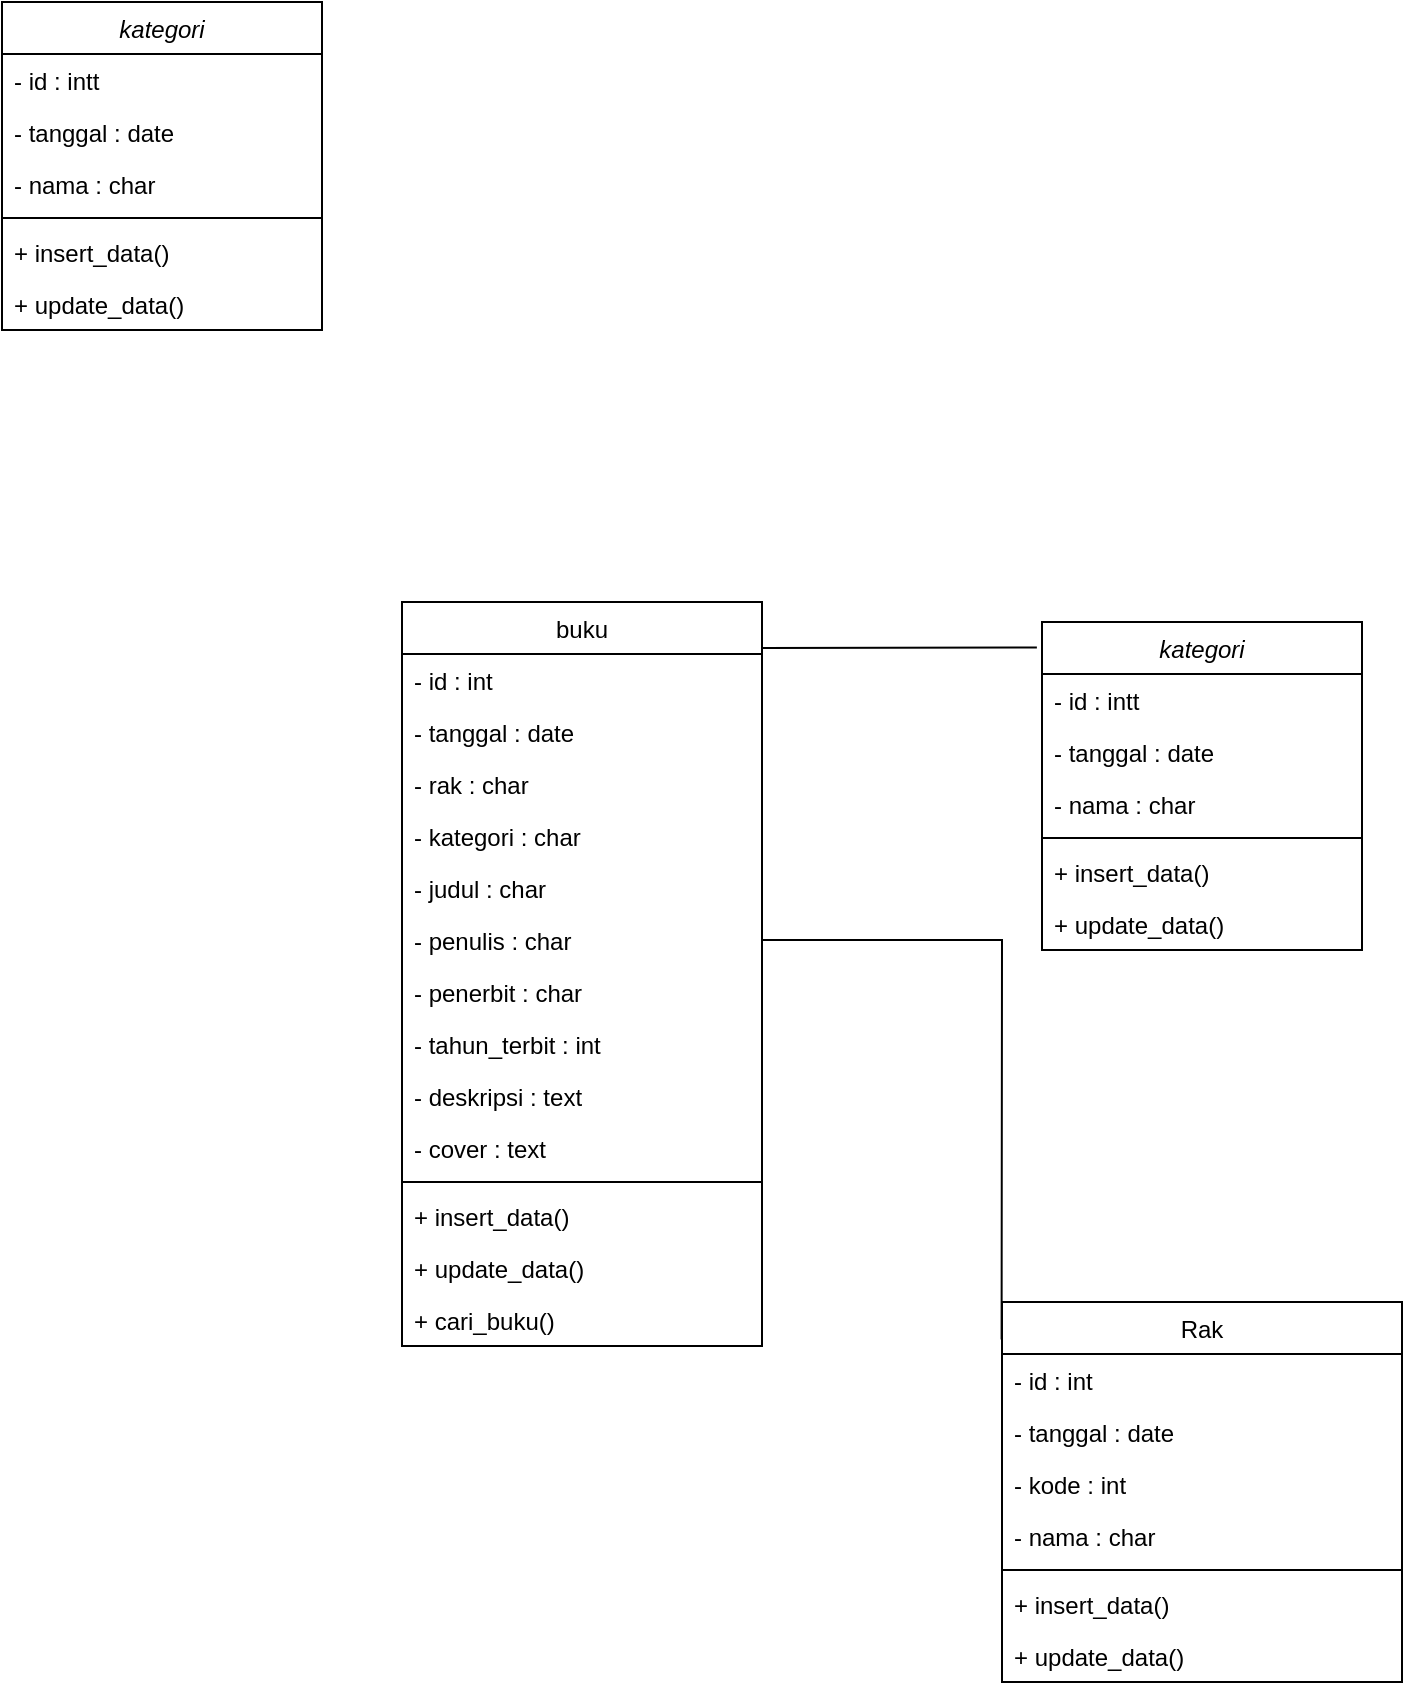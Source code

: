 <mxfile version="22.0.8" type="github">
  <diagram name="Page-1" id="0VVOMEM1T1K_ugmmE8vL">
    <mxGraphModel dx="1173" dy="628" grid="1" gridSize="10" guides="1" tooltips="1" connect="1" arrows="1" fold="1" page="1" pageScale="1" pageWidth="827" pageHeight="1169" math="0" shadow="0">
      <root>
        <mxCell id="0" />
        <mxCell id="1" parent="0" />
        <mxCell id="6IXetpcxBBGuR1QSVrr6-1" value="kategori" style="swimlane;fontStyle=2;align=center;verticalAlign=top;childLayout=stackLayout;horizontal=1;startSize=26;horizontalStack=0;resizeParent=1;resizeLast=0;collapsible=1;marginBottom=0;rounded=0;shadow=0;strokeWidth=1;" vertex="1" parent="1">
          <mxGeometry x="590" y="330" width="160" height="164" as="geometry">
            <mxRectangle x="230" y="140" width="160" height="26" as="alternateBounds" />
          </mxGeometry>
        </mxCell>
        <mxCell id="6IXetpcxBBGuR1QSVrr6-2" value="- id : intt" style="text;align=left;verticalAlign=top;spacingLeft=4;spacingRight=4;overflow=hidden;rotatable=0;points=[[0,0.5],[1,0.5]];portConstraint=eastwest;" vertex="1" parent="6IXetpcxBBGuR1QSVrr6-1">
          <mxGeometry y="26" width="160" height="26" as="geometry" />
        </mxCell>
        <mxCell id="6IXetpcxBBGuR1QSVrr6-3" value="- tanggal : date" style="text;align=left;verticalAlign=top;spacingLeft=4;spacingRight=4;overflow=hidden;rotatable=0;points=[[0,0.5],[1,0.5]];portConstraint=eastwest;rounded=0;shadow=0;html=0;" vertex="1" parent="6IXetpcxBBGuR1QSVrr6-1">
          <mxGeometry y="52" width="160" height="26" as="geometry" />
        </mxCell>
        <mxCell id="6IXetpcxBBGuR1QSVrr6-4" value="- nama : char&#xa;" style="text;align=left;verticalAlign=top;spacingLeft=4;spacingRight=4;overflow=hidden;rotatable=0;points=[[0,0.5],[1,0.5]];portConstraint=eastwest;rounded=0;shadow=0;html=0;" vertex="1" parent="6IXetpcxBBGuR1QSVrr6-1">
          <mxGeometry y="78" width="160" height="26" as="geometry" />
        </mxCell>
        <mxCell id="6IXetpcxBBGuR1QSVrr6-5" value="" style="line;html=1;strokeWidth=1;align=left;verticalAlign=middle;spacingTop=-1;spacingLeft=3;spacingRight=3;rotatable=0;labelPosition=right;points=[];portConstraint=eastwest;" vertex="1" parent="6IXetpcxBBGuR1QSVrr6-1">
          <mxGeometry y="104" width="160" height="8" as="geometry" />
        </mxCell>
        <mxCell id="6IXetpcxBBGuR1QSVrr6-6" value="+ insert_data()&#xa;" style="text;align=left;verticalAlign=top;spacingLeft=4;spacingRight=4;overflow=hidden;rotatable=0;points=[[0,0.5],[1,0.5]];portConstraint=eastwest;" vertex="1" parent="6IXetpcxBBGuR1QSVrr6-1">
          <mxGeometry y="112" width="160" height="26" as="geometry" />
        </mxCell>
        <mxCell id="6IXetpcxBBGuR1QSVrr6-32" value="+ update_data()&#xa;" style="text;align=left;verticalAlign=top;spacingLeft=4;spacingRight=4;overflow=hidden;rotatable=0;points=[[0,0.5],[1,0.5]];portConstraint=eastwest;" vertex="1" parent="6IXetpcxBBGuR1QSVrr6-1">
          <mxGeometry y="138" width="160" height="26" as="geometry" />
        </mxCell>
        <mxCell id="6IXetpcxBBGuR1QSVrr6-7" value="Rak" style="swimlane;fontStyle=0;align=center;verticalAlign=top;childLayout=stackLayout;horizontal=1;startSize=26;horizontalStack=0;resizeParent=1;resizeLast=0;collapsible=1;marginBottom=0;rounded=0;shadow=0;strokeWidth=1;" vertex="1" parent="1">
          <mxGeometry x="570" y="670" width="200" height="190" as="geometry">
            <mxRectangle x="130" y="380" width="160" height="26" as="alternateBounds" />
          </mxGeometry>
        </mxCell>
        <mxCell id="6IXetpcxBBGuR1QSVrr6-8" value="- id : int" style="text;align=left;verticalAlign=top;spacingLeft=4;spacingRight=4;overflow=hidden;rotatable=0;points=[[0,0.5],[1,0.5]];portConstraint=eastwest;" vertex="1" parent="6IXetpcxBBGuR1QSVrr6-7">
          <mxGeometry y="26" width="200" height="26" as="geometry" />
        </mxCell>
        <mxCell id="6IXetpcxBBGuR1QSVrr6-9" value="- tanggal : date" style="text;align=left;verticalAlign=top;spacingLeft=4;spacingRight=4;overflow=hidden;rotatable=0;points=[[0,0.5],[1,0.5]];portConstraint=eastwest;rounded=0;shadow=0;html=0;" vertex="1" parent="6IXetpcxBBGuR1QSVrr6-7">
          <mxGeometry y="52" width="200" height="26" as="geometry" />
        </mxCell>
        <mxCell id="6IXetpcxBBGuR1QSVrr6-10" value="- kode : int" style="text;align=left;verticalAlign=top;spacingLeft=4;spacingRight=4;overflow=hidden;rotatable=0;points=[[0,0.5],[1,0.5]];portConstraint=eastwest;rounded=0;shadow=0;html=0;" vertex="1" parent="6IXetpcxBBGuR1QSVrr6-7">
          <mxGeometry y="78" width="200" height="26" as="geometry" />
        </mxCell>
        <mxCell id="6IXetpcxBBGuR1QSVrr6-33" value="- nama : char" style="text;align=left;verticalAlign=top;spacingLeft=4;spacingRight=4;overflow=hidden;rotatable=0;points=[[0,0.5],[1,0.5]];portConstraint=eastwest;rounded=0;shadow=0;html=0;" vertex="1" parent="6IXetpcxBBGuR1QSVrr6-7">
          <mxGeometry y="104" width="200" height="26" as="geometry" />
        </mxCell>
        <mxCell id="6IXetpcxBBGuR1QSVrr6-11" value="" style="line;html=1;strokeWidth=1;align=left;verticalAlign=middle;spacingTop=-1;spacingLeft=3;spacingRight=3;rotatable=0;labelPosition=right;points=[];portConstraint=eastwest;" vertex="1" parent="6IXetpcxBBGuR1QSVrr6-7">
          <mxGeometry y="130" width="200" height="8" as="geometry" />
        </mxCell>
        <mxCell id="6IXetpcxBBGuR1QSVrr6-12" value="+ insert_data()&#xa;" style="text;align=left;verticalAlign=top;spacingLeft=4;spacingRight=4;overflow=hidden;rotatable=0;points=[[0,0.5],[1,0.5]];portConstraint=eastwest;fontStyle=0;strokeWidth=0;" vertex="1" parent="6IXetpcxBBGuR1QSVrr6-7">
          <mxGeometry y="138" width="200" height="26" as="geometry" />
        </mxCell>
        <mxCell id="6IXetpcxBBGuR1QSVrr6-34" value="+ update_data()" style="text;align=left;verticalAlign=top;spacingLeft=4;spacingRight=4;overflow=hidden;rotatable=0;points=[[0,0.5],[1,0.5]];portConstraint=eastwest;fontStyle=0;strokeWidth=0;" vertex="1" parent="6IXetpcxBBGuR1QSVrr6-7">
          <mxGeometry y="164" width="200" height="26" as="geometry" />
        </mxCell>
        <mxCell id="6IXetpcxBBGuR1QSVrr6-14" value="buku" style="swimlane;fontStyle=0;align=center;verticalAlign=top;childLayout=stackLayout;horizontal=1;startSize=26;horizontalStack=0;resizeParent=1;resizeLast=0;collapsible=1;marginBottom=0;rounded=0;shadow=0;strokeWidth=1;" vertex="1" parent="1">
          <mxGeometry x="270" y="320" width="180" height="372" as="geometry">
            <mxRectangle x="550" y="140" width="160" height="26" as="alternateBounds" />
          </mxGeometry>
        </mxCell>
        <mxCell id="6IXetpcxBBGuR1QSVrr6-15" value="- id : int&#xa;" style="text;align=left;verticalAlign=top;spacingLeft=4;spacingRight=4;overflow=hidden;rotatable=0;points=[[0,0.5],[1,0.5]];portConstraint=eastwest;" vertex="1" parent="6IXetpcxBBGuR1QSVrr6-14">
          <mxGeometry y="26" width="180" height="26" as="geometry" />
        </mxCell>
        <mxCell id="6IXetpcxBBGuR1QSVrr6-16" value="- tanggal : date&#xa;" style="text;align=left;verticalAlign=top;spacingLeft=4;spacingRight=4;overflow=hidden;rotatable=0;points=[[0,0.5],[1,0.5]];portConstraint=eastwest;" vertex="1" parent="6IXetpcxBBGuR1QSVrr6-14">
          <mxGeometry y="52" width="180" height="26" as="geometry" />
        </mxCell>
        <mxCell id="6IXetpcxBBGuR1QSVrr6-17" value="- rak : char" style="text;align=left;verticalAlign=top;spacingLeft=4;spacingRight=4;overflow=hidden;rotatable=0;points=[[0,0.5],[1,0.5]];portConstraint=eastwest;" vertex="1" parent="6IXetpcxBBGuR1QSVrr6-14">
          <mxGeometry y="78" width="180" height="26" as="geometry" />
        </mxCell>
        <mxCell id="6IXetpcxBBGuR1QSVrr6-18" value="- kategori : char&#xa;" style="text;align=left;verticalAlign=top;spacingLeft=4;spacingRight=4;overflow=hidden;rotatable=0;points=[[0,0.5],[1,0.5]];portConstraint=eastwest;rounded=0;shadow=0;html=0;" vertex="1" parent="6IXetpcxBBGuR1QSVrr6-14">
          <mxGeometry y="104" width="180" height="26" as="geometry" />
        </mxCell>
        <mxCell id="6IXetpcxBBGuR1QSVrr6-19" value="- judul : char" style="text;align=left;verticalAlign=top;spacingLeft=4;spacingRight=4;overflow=hidden;rotatable=0;points=[[0,0.5],[1,0.5]];portConstraint=eastwest;rounded=0;shadow=0;html=0;" vertex="1" parent="6IXetpcxBBGuR1QSVrr6-14">
          <mxGeometry y="130" width="180" height="26" as="geometry" />
        </mxCell>
        <mxCell id="6IXetpcxBBGuR1QSVrr6-20" value="- penulis : char&#xa;" style="text;align=left;verticalAlign=top;spacingLeft=4;spacingRight=4;overflow=hidden;rotatable=0;points=[[0,0.5],[1,0.5]];portConstraint=eastwest;rounded=0;shadow=0;html=0;" vertex="1" parent="6IXetpcxBBGuR1QSVrr6-14">
          <mxGeometry y="156" width="180" height="26" as="geometry" />
        </mxCell>
        <mxCell id="6IXetpcxBBGuR1QSVrr6-21" value="- penerbit : char" style="text;align=left;verticalAlign=top;spacingLeft=4;spacingRight=4;overflow=hidden;rotatable=0;points=[[0,0.5],[1,0.5]];portConstraint=eastwest;rounded=0;shadow=0;html=0;" vertex="1" parent="6IXetpcxBBGuR1QSVrr6-14">
          <mxGeometry y="182" width="180" height="26" as="geometry" />
        </mxCell>
        <mxCell id="6IXetpcxBBGuR1QSVrr6-22" value="- tahun_terbit : int&#xa;      " style="text;align=left;verticalAlign=top;spacingLeft=4;spacingRight=4;overflow=hidden;rotatable=0;points=[[0,0.5],[1,0.5]];portConstraint=eastwest;rounded=0;shadow=0;html=0;" vertex="1" parent="6IXetpcxBBGuR1QSVrr6-14">
          <mxGeometry y="208" width="180" height="26" as="geometry" />
        </mxCell>
        <mxCell id="6IXetpcxBBGuR1QSVrr6-30" value="- deskripsi : text" style="text;align=left;verticalAlign=top;spacingLeft=4;spacingRight=4;overflow=hidden;rotatable=0;points=[[0,0.5],[1,0.5]];portConstraint=eastwest;" vertex="1" parent="6IXetpcxBBGuR1QSVrr6-14">
          <mxGeometry y="234" width="180" height="26" as="geometry" />
        </mxCell>
        <mxCell id="6IXetpcxBBGuR1QSVrr6-31" value="- cover : text" style="text;align=left;verticalAlign=top;spacingLeft=4;spacingRight=4;overflow=hidden;rotatable=0;points=[[0,0.5],[1,0.5]];portConstraint=eastwest;" vertex="1" parent="6IXetpcxBBGuR1QSVrr6-14">
          <mxGeometry y="260" width="180" height="26" as="geometry" />
        </mxCell>
        <mxCell id="6IXetpcxBBGuR1QSVrr6-23" value="" style="line;html=1;strokeWidth=1;align=left;verticalAlign=middle;spacingTop=-1;spacingLeft=3;spacingRight=3;rotatable=0;labelPosition=right;points=[];portConstraint=eastwest;" vertex="1" parent="6IXetpcxBBGuR1QSVrr6-14">
          <mxGeometry y="286" width="180" height="8" as="geometry" />
        </mxCell>
        <mxCell id="6IXetpcxBBGuR1QSVrr6-24" value="+ insert_data()" style="text;align=left;verticalAlign=top;spacingLeft=4;spacingRight=4;overflow=hidden;rotatable=0;points=[[0,0.5],[1,0.5]];portConstraint=eastwest;" vertex="1" parent="6IXetpcxBBGuR1QSVrr6-14">
          <mxGeometry y="294" width="180" height="26" as="geometry" />
        </mxCell>
        <mxCell id="6IXetpcxBBGuR1QSVrr6-25" value="+ update_data()" style="text;align=left;verticalAlign=top;spacingLeft=4;spacingRight=4;overflow=hidden;rotatable=0;points=[[0,0.5],[1,0.5]];portConstraint=eastwest;" vertex="1" parent="6IXetpcxBBGuR1QSVrr6-14">
          <mxGeometry y="320" width="180" height="26" as="geometry" />
        </mxCell>
        <mxCell id="6IXetpcxBBGuR1QSVrr6-29" value="+ cari_buku()" style="text;align=left;verticalAlign=top;spacingLeft=4;spacingRight=4;overflow=hidden;rotatable=0;points=[[0,0.5],[1,0.5]];portConstraint=eastwest;rounded=0;shadow=0;html=0;" vertex="1" parent="6IXetpcxBBGuR1QSVrr6-14">
          <mxGeometry y="346" width="180" height="26" as="geometry" />
        </mxCell>
        <mxCell id="6IXetpcxBBGuR1QSVrr6-27" value="" style="endArrow=none;html=1;rounded=0;exitX=1;exitY=0.5;exitDx=0;exitDy=0;entryX=-0.001;entryY=0.099;entryDx=0;entryDy=0;entryPerimeter=0;" edge="1" parent="1" source="6IXetpcxBBGuR1QSVrr6-20" target="6IXetpcxBBGuR1QSVrr6-7">
          <mxGeometry width="50" height="50" relative="1" as="geometry">
            <mxPoint x="460" y="220" as="sourcePoint" />
            <mxPoint x="510" y="170" as="targetPoint" />
            <Array as="points">
              <mxPoint x="570" y="489" />
            </Array>
          </mxGeometry>
        </mxCell>
        <mxCell id="6IXetpcxBBGuR1QSVrr6-28" value="" style="endArrow=none;html=1;rounded=0;exitX=1;exitY=0.5;exitDx=0;exitDy=0;entryX=-0.016;entryY=0.078;entryDx=0;entryDy=0;entryPerimeter=0;" edge="1" parent="1" source="6IXetpcxBBGuR1QSVrr6-18" target="6IXetpcxBBGuR1QSVrr6-1">
          <mxGeometry width="50" height="50" relative="1" as="geometry">
            <mxPoint x="450" y="80" as="sourcePoint" />
            <mxPoint x="580" y="340" as="targetPoint" />
            <Array as="points">
              <mxPoint x="450" y="343" />
            </Array>
          </mxGeometry>
        </mxCell>
        <mxCell id="6IXetpcxBBGuR1QSVrr6-35" value="kategori" style="swimlane;fontStyle=2;align=center;verticalAlign=top;childLayout=stackLayout;horizontal=1;startSize=26;horizontalStack=0;resizeParent=1;resizeLast=0;collapsible=1;marginBottom=0;rounded=0;shadow=0;strokeWidth=1;" vertex="1" parent="1">
          <mxGeometry x="70" y="20" width="160" height="164" as="geometry">
            <mxRectangle x="230" y="140" width="160" height="26" as="alternateBounds" />
          </mxGeometry>
        </mxCell>
        <mxCell id="6IXetpcxBBGuR1QSVrr6-36" value="- id : intt" style="text;align=left;verticalAlign=top;spacingLeft=4;spacingRight=4;overflow=hidden;rotatable=0;points=[[0,0.5],[1,0.5]];portConstraint=eastwest;" vertex="1" parent="6IXetpcxBBGuR1QSVrr6-35">
          <mxGeometry y="26" width="160" height="26" as="geometry" />
        </mxCell>
        <mxCell id="6IXetpcxBBGuR1QSVrr6-37" value="- tanggal : date" style="text;align=left;verticalAlign=top;spacingLeft=4;spacingRight=4;overflow=hidden;rotatable=0;points=[[0,0.5],[1,0.5]];portConstraint=eastwest;rounded=0;shadow=0;html=0;" vertex="1" parent="6IXetpcxBBGuR1QSVrr6-35">
          <mxGeometry y="52" width="160" height="26" as="geometry" />
        </mxCell>
        <mxCell id="6IXetpcxBBGuR1QSVrr6-38" value="- nama : char&#xa;" style="text;align=left;verticalAlign=top;spacingLeft=4;spacingRight=4;overflow=hidden;rotatable=0;points=[[0,0.5],[1,0.5]];portConstraint=eastwest;rounded=0;shadow=0;html=0;" vertex="1" parent="6IXetpcxBBGuR1QSVrr6-35">
          <mxGeometry y="78" width="160" height="26" as="geometry" />
        </mxCell>
        <mxCell id="6IXetpcxBBGuR1QSVrr6-39" value="" style="line;html=1;strokeWidth=1;align=left;verticalAlign=middle;spacingTop=-1;spacingLeft=3;spacingRight=3;rotatable=0;labelPosition=right;points=[];portConstraint=eastwest;" vertex="1" parent="6IXetpcxBBGuR1QSVrr6-35">
          <mxGeometry y="104" width="160" height="8" as="geometry" />
        </mxCell>
        <mxCell id="6IXetpcxBBGuR1QSVrr6-40" value="+ insert_data()&#xa;" style="text;align=left;verticalAlign=top;spacingLeft=4;spacingRight=4;overflow=hidden;rotatable=0;points=[[0,0.5],[1,0.5]];portConstraint=eastwest;" vertex="1" parent="6IXetpcxBBGuR1QSVrr6-35">
          <mxGeometry y="112" width="160" height="26" as="geometry" />
        </mxCell>
        <mxCell id="6IXetpcxBBGuR1QSVrr6-41" value="+ update_data()&#xa;" style="text;align=left;verticalAlign=top;spacingLeft=4;spacingRight=4;overflow=hidden;rotatable=0;points=[[0,0.5],[1,0.5]];portConstraint=eastwest;" vertex="1" parent="6IXetpcxBBGuR1QSVrr6-35">
          <mxGeometry y="138" width="160" height="26" as="geometry" />
        </mxCell>
      </root>
    </mxGraphModel>
  </diagram>
</mxfile>
